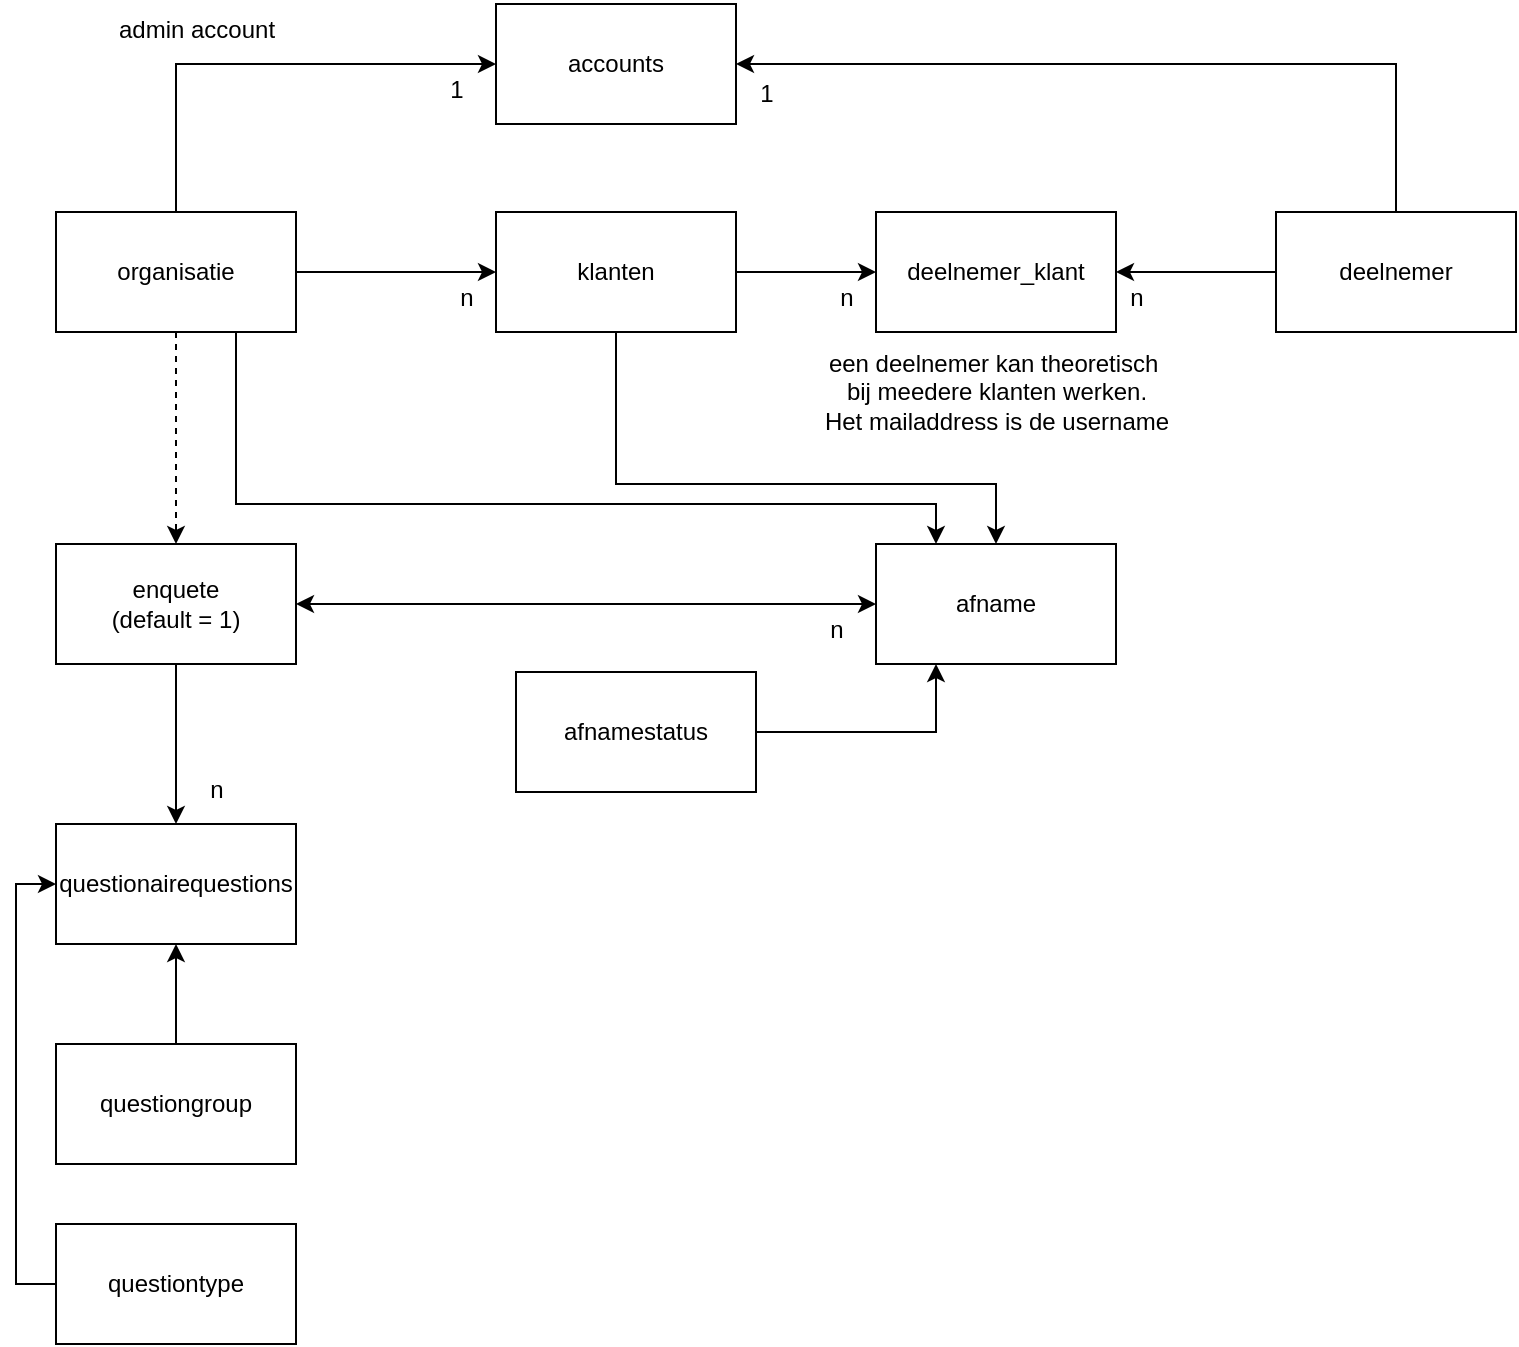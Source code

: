 <mxfile version="24.8.6">
  <diagram name="Pagina-1" id="vLor4yaj4mgrBIXiC-UM">
    <mxGraphModel dx="2074" dy="1132" grid="1" gridSize="10" guides="1" tooltips="1" connect="1" arrows="1" fold="1" page="1" pageScale="1" pageWidth="1169" pageHeight="827" math="0" shadow="0">
      <root>
        <mxCell id="0" />
        <mxCell id="1" parent="0" />
        <mxCell id="fw9HSEvNo0UgBsvPUFzQ-6" style="edgeStyle=orthogonalEdgeStyle;rounded=0;orthogonalLoop=1;jettySize=auto;html=1;exitX=1;exitY=0.5;exitDx=0;exitDy=0;entryX=0;entryY=0.5;entryDx=0;entryDy=0;" edge="1" parent="1" source="fw9HSEvNo0UgBsvPUFzQ-1" target="fw9HSEvNo0UgBsvPUFzQ-5">
          <mxGeometry relative="1" as="geometry" />
        </mxCell>
        <mxCell id="fw9HSEvNo0UgBsvPUFzQ-16" style="edgeStyle=orthogonalEdgeStyle;rounded=0;orthogonalLoop=1;jettySize=auto;html=1;exitX=0.5;exitY=0;exitDx=0;exitDy=0;entryX=0;entryY=0.5;entryDx=0;entryDy=0;" edge="1" parent="1" source="fw9HSEvNo0UgBsvPUFzQ-1" target="fw9HSEvNo0UgBsvPUFzQ-2">
          <mxGeometry relative="1" as="geometry" />
        </mxCell>
        <mxCell id="fw9HSEvNo0UgBsvPUFzQ-24" style="edgeStyle=orthogonalEdgeStyle;rounded=0;orthogonalLoop=1;jettySize=auto;html=1;exitX=0.5;exitY=1;exitDx=0;exitDy=0;dashed=1;" edge="1" parent="1" source="fw9HSEvNo0UgBsvPUFzQ-1" target="fw9HSEvNo0UgBsvPUFzQ-22">
          <mxGeometry relative="1" as="geometry" />
        </mxCell>
        <mxCell id="fw9HSEvNo0UgBsvPUFzQ-35" style="edgeStyle=orthogonalEdgeStyle;rounded=0;orthogonalLoop=1;jettySize=auto;html=1;exitX=0.75;exitY=1;exitDx=0;exitDy=0;entryX=0.25;entryY=0;entryDx=0;entryDy=0;" edge="1" parent="1" source="fw9HSEvNo0UgBsvPUFzQ-1" target="fw9HSEvNo0UgBsvPUFzQ-21">
          <mxGeometry relative="1" as="geometry">
            <Array as="points">
              <mxPoint x="140" y="270" />
              <mxPoint x="490" y="270" />
            </Array>
          </mxGeometry>
        </mxCell>
        <mxCell id="fw9HSEvNo0UgBsvPUFzQ-1" value="organisatie" style="rounded=0;whiteSpace=wrap;html=1;" vertex="1" parent="1">
          <mxGeometry x="50" y="124" width="120" height="60" as="geometry" />
        </mxCell>
        <mxCell id="fw9HSEvNo0UgBsvPUFzQ-2" value="accounts" style="rounded=0;whiteSpace=wrap;html=1;" vertex="1" parent="1">
          <mxGeometry x="270" y="20" width="120" height="60" as="geometry" />
        </mxCell>
        <mxCell id="fw9HSEvNo0UgBsvPUFzQ-11" style="edgeStyle=orthogonalEdgeStyle;rounded=0;orthogonalLoop=1;jettySize=auto;html=1;exitX=1;exitY=0.5;exitDx=0;exitDy=0;" edge="1" parent="1" source="fw9HSEvNo0UgBsvPUFzQ-5" target="fw9HSEvNo0UgBsvPUFzQ-9">
          <mxGeometry relative="1" as="geometry" />
        </mxCell>
        <mxCell id="fw9HSEvNo0UgBsvPUFzQ-34" style="edgeStyle=orthogonalEdgeStyle;rounded=0;orthogonalLoop=1;jettySize=auto;html=1;exitX=0.5;exitY=1;exitDx=0;exitDy=0;entryX=0.5;entryY=0;entryDx=0;entryDy=0;" edge="1" parent="1" source="fw9HSEvNo0UgBsvPUFzQ-5" target="fw9HSEvNo0UgBsvPUFzQ-21">
          <mxGeometry relative="1" as="geometry">
            <Array as="points">
              <mxPoint x="330" y="260" />
              <mxPoint x="520" y="260" />
            </Array>
          </mxGeometry>
        </mxCell>
        <mxCell id="fw9HSEvNo0UgBsvPUFzQ-5" value="klanten" style="rounded=0;whiteSpace=wrap;html=1;" vertex="1" parent="1">
          <mxGeometry x="270" y="124" width="120" height="60" as="geometry" />
        </mxCell>
        <mxCell id="fw9HSEvNo0UgBsvPUFzQ-7" value="n" style="text;html=1;align=center;verticalAlign=middle;resizable=0;points=[];autosize=1;strokeColor=none;fillColor=none;" vertex="1" parent="1">
          <mxGeometry x="240" y="152" width="30" height="30" as="geometry" />
        </mxCell>
        <mxCell id="fw9HSEvNo0UgBsvPUFzQ-9" value="deelnemer_klant" style="rounded=0;whiteSpace=wrap;html=1;" vertex="1" parent="1">
          <mxGeometry x="460" y="124" width="120" height="60" as="geometry" />
        </mxCell>
        <mxCell id="fw9HSEvNo0UgBsvPUFzQ-12" style="edgeStyle=orthogonalEdgeStyle;rounded=0;orthogonalLoop=1;jettySize=auto;html=1;exitX=0;exitY=0.5;exitDx=0;exitDy=0;entryX=1;entryY=0.5;entryDx=0;entryDy=0;" edge="1" parent="1" source="fw9HSEvNo0UgBsvPUFzQ-10" target="fw9HSEvNo0UgBsvPUFzQ-9">
          <mxGeometry relative="1" as="geometry" />
        </mxCell>
        <mxCell id="fw9HSEvNo0UgBsvPUFzQ-19" style="edgeStyle=orthogonalEdgeStyle;rounded=0;orthogonalLoop=1;jettySize=auto;html=1;exitX=0.5;exitY=0;exitDx=0;exitDy=0;entryX=1;entryY=0.5;entryDx=0;entryDy=0;" edge="1" parent="1" source="fw9HSEvNo0UgBsvPUFzQ-10" target="fw9HSEvNo0UgBsvPUFzQ-2">
          <mxGeometry relative="1" as="geometry" />
        </mxCell>
        <mxCell id="fw9HSEvNo0UgBsvPUFzQ-10" value="deelnemer" style="rounded=0;whiteSpace=wrap;html=1;" vertex="1" parent="1">
          <mxGeometry x="660" y="124" width="120" height="60" as="geometry" />
        </mxCell>
        <mxCell id="fw9HSEvNo0UgBsvPUFzQ-13" value="n" style="text;html=1;align=center;verticalAlign=middle;resizable=0;points=[];autosize=1;strokeColor=none;fillColor=none;" vertex="1" parent="1">
          <mxGeometry x="430" y="152" width="30" height="30" as="geometry" />
        </mxCell>
        <mxCell id="fw9HSEvNo0UgBsvPUFzQ-14" value="n" style="text;html=1;align=center;verticalAlign=middle;resizable=0;points=[];autosize=1;strokeColor=none;fillColor=none;" vertex="1" parent="1">
          <mxGeometry x="575" y="152" width="30" height="30" as="geometry" />
        </mxCell>
        <mxCell id="fw9HSEvNo0UgBsvPUFzQ-15" value="een deelnemer kan theoretisch&amp;nbsp;&lt;div&gt;bij&amp;nbsp;&lt;span style=&quot;background-color: initial;&quot;&gt;meedere klanten werken.&lt;/span&gt;&lt;/div&gt;&lt;div&gt;&lt;span style=&quot;background-color: initial;&quot;&gt;Het mailaddress is de username&lt;/span&gt;&lt;/div&gt;" style="text;html=1;align=center;verticalAlign=middle;resizable=0;points=[];autosize=1;strokeColor=none;fillColor=none;" vertex="1" parent="1">
          <mxGeometry x="420" y="184" width="200" height="60" as="geometry" />
        </mxCell>
        <mxCell id="fw9HSEvNo0UgBsvPUFzQ-17" value="1" style="text;html=1;align=center;verticalAlign=middle;resizable=0;points=[];autosize=1;strokeColor=none;fillColor=none;" vertex="1" parent="1">
          <mxGeometry x="235" y="48" width="30" height="30" as="geometry" />
        </mxCell>
        <mxCell id="fw9HSEvNo0UgBsvPUFzQ-18" value="admin account" style="text;html=1;align=center;verticalAlign=middle;resizable=0;points=[];autosize=1;strokeColor=none;fillColor=none;" vertex="1" parent="1">
          <mxGeometry x="70" y="18" width="100" height="30" as="geometry" />
        </mxCell>
        <mxCell id="fw9HSEvNo0UgBsvPUFzQ-20" value="1" style="text;html=1;align=center;verticalAlign=middle;resizable=0;points=[];autosize=1;strokeColor=none;fillColor=none;" vertex="1" parent="1">
          <mxGeometry x="390" y="50" width="30" height="30" as="geometry" />
        </mxCell>
        <mxCell id="fw9HSEvNo0UgBsvPUFzQ-21" value="afname" style="rounded=0;whiteSpace=wrap;html=1;" vertex="1" parent="1">
          <mxGeometry x="460" y="290" width="120" height="60" as="geometry" />
        </mxCell>
        <mxCell id="fw9HSEvNo0UgBsvPUFzQ-25" style="edgeStyle=orthogonalEdgeStyle;rounded=0;orthogonalLoop=1;jettySize=auto;html=1;exitX=0.5;exitY=1;exitDx=0;exitDy=0;" edge="1" parent="1" source="fw9HSEvNo0UgBsvPUFzQ-22" target="fw9HSEvNo0UgBsvPUFzQ-23">
          <mxGeometry relative="1" as="geometry" />
        </mxCell>
        <mxCell id="fw9HSEvNo0UgBsvPUFzQ-22" value="enquete&lt;div&gt;(default = 1)&lt;/div&gt;" style="rounded=0;whiteSpace=wrap;html=1;" vertex="1" parent="1">
          <mxGeometry x="50" y="290" width="120" height="60" as="geometry" />
        </mxCell>
        <mxCell id="fw9HSEvNo0UgBsvPUFzQ-23" value="questionairequestions" style="rounded=0;whiteSpace=wrap;html=1;" vertex="1" parent="1">
          <mxGeometry x="50" y="430" width="120" height="60" as="geometry" />
        </mxCell>
        <mxCell id="fw9HSEvNo0UgBsvPUFzQ-26" value="n" style="text;html=1;align=center;verticalAlign=middle;resizable=0;points=[];autosize=1;strokeColor=none;fillColor=none;" vertex="1" parent="1">
          <mxGeometry x="115" y="398" width="30" height="30" as="geometry" />
        </mxCell>
        <mxCell id="fw9HSEvNo0UgBsvPUFzQ-28" value="n" style="text;html=1;align=center;verticalAlign=middle;resizable=0;points=[];autosize=1;strokeColor=none;fillColor=none;" vertex="1" parent="1">
          <mxGeometry x="425" y="318" width="30" height="30" as="geometry" />
        </mxCell>
        <mxCell id="fw9HSEvNo0UgBsvPUFzQ-29" value="" style="endArrow=classic;startArrow=classic;html=1;rounded=0;exitX=1;exitY=0.5;exitDx=0;exitDy=0;" edge="1" parent="1" source="fw9HSEvNo0UgBsvPUFzQ-22" target="fw9HSEvNo0UgBsvPUFzQ-21">
          <mxGeometry width="50" height="50" relative="1" as="geometry">
            <mxPoint x="560" y="200" as="sourcePoint" />
            <mxPoint x="610" y="150" as="targetPoint" />
          </mxGeometry>
        </mxCell>
        <mxCell id="fw9HSEvNo0UgBsvPUFzQ-31" style="edgeStyle=orthogonalEdgeStyle;rounded=0;orthogonalLoop=1;jettySize=auto;html=1;exitX=0.5;exitY=0;exitDx=0;exitDy=0;entryX=0.5;entryY=1;entryDx=0;entryDy=0;" edge="1" parent="1" source="fw9HSEvNo0UgBsvPUFzQ-30" target="fw9HSEvNo0UgBsvPUFzQ-23">
          <mxGeometry relative="1" as="geometry" />
        </mxCell>
        <mxCell id="fw9HSEvNo0UgBsvPUFzQ-30" value="questiongroup" style="rounded=0;whiteSpace=wrap;html=1;" vertex="1" parent="1">
          <mxGeometry x="50" y="540" width="120" height="60" as="geometry" />
        </mxCell>
        <mxCell id="fw9HSEvNo0UgBsvPUFzQ-33" style="edgeStyle=orthogonalEdgeStyle;rounded=0;orthogonalLoop=1;jettySize=auto;html=1;exitX=0;exitY=0.5;exitDx=0;exitDy=0;entryX=0;entryY=0.5;entryDx=0;entryDy=0;" edge="1" parent="1" source="fw9HSEvNo0UgBsvPUFzQ-32" target="fw9HSEvNo0UgBsvPUFzQ-23">
          <mxGeometry relative="1" as="geometry" />
        </mxCell>
        <mxCell id="fw9HSEvNo0UgBsvPUFzQ-32" value="questiontype" style="rounded=0;whiteSpace=wrap;html=1;" vertex="1" parent="1">
          <mxGeometry x="50" y="630" width="120" height="60" as="geometry" />
        </mxCell>
        <mxCell id="fw9HSEvNo0UgBsvPUFzQ-37" style="edgeStyle=orthogonalEdgeStyle;rounded=0;orthogonalLoop=1;jettySize=auto;html=1;exitX=1;exitY=0.5;exitDx=0;exitDy=0;entryX=0.25;entryY=1;entryDx=0;entryDy=0;" edge="1" parent="1" source="fw9HSEvNo0UgBsvPUFzQ-36" target="fw9HSEvNo0UgBsvPUFzQ-21">
          <mxGeometry relative="1" as="geometry" />
        </mxCell>
        <mxCell id="fw9HSEvNo0UgBsvPUFzQ-36" value="afnamestatus" style="rounded=0;whiteSpace=wrap;html=1;" vertex="1" parent="1">
          <mxGeometry x="280" y="354" width="120" height="60" as="geometry" />
        </mxCell>
      </root>
    </mxGraphModel>
  </diagram>
</mxfile>

